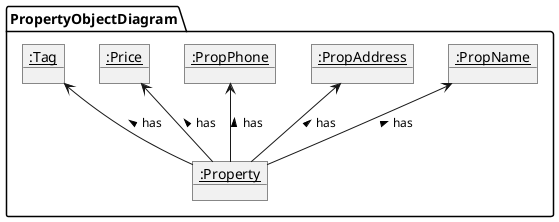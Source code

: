 @startuml
skinparam ActivityFontSize 15
skinparam ArrowFontSize 12

package PropertyObjectDiagram {
    Object "<u>:Property" as Property {
    }

    Object "<u>:PropName" as PropName {
    }
    Object "<u>:PropAddress" as PropAddress {
    }
    Object "<u>:PropPhone" as PropPhone {
    }
    Object "<u>:Price" as Price {
    }
    Object "<u>:Tag" as Tag {
    }
}

PropName <-- Property : has <
PropAddress <-- Property : has <
PropPhone <-- Property : has <
Price <-- Property : has <
Tag <-- Property : has <

@enduml
